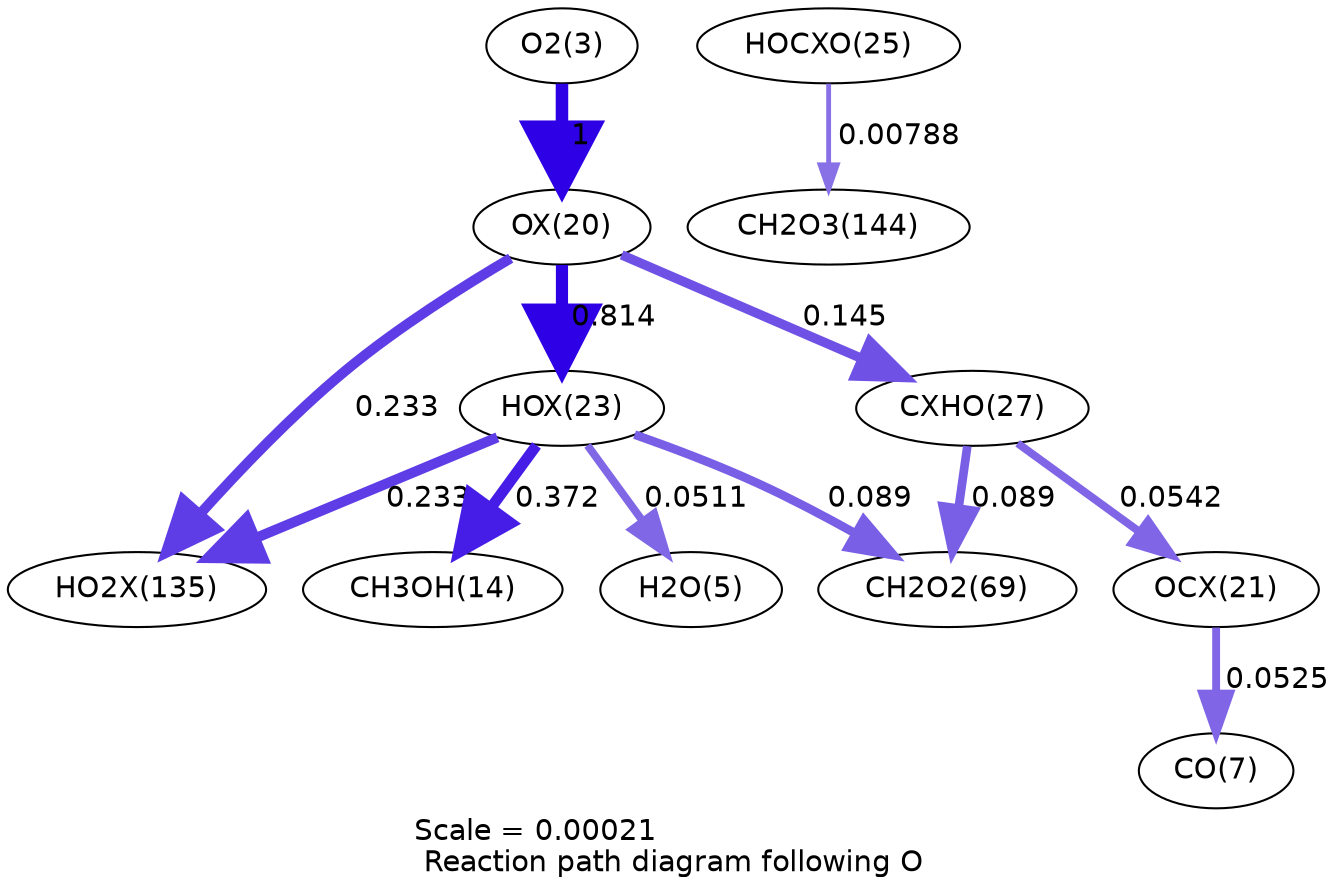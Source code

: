 digraph reaction_paths {
center=1;
s5 -> s28[fontname="Helvetica", penwidth=6, arrowsize=3, color="0.7, 1.5, 0.9"
, label=" 1"];
s28 -> s31[fontname="Helvetica", penwidth=5.84, arrowsize=2.92, color="0.7, 1.31, 0.9"
, label=" 0.814"];
s28 -> s35[fontname="Helvetica", penwidth=4.54, arrowsize=2.27, color="0.7, 0.645, 0.9"
, label=" 0.145"];
s28 -> s46[fontname="Helvetica", penwidth=4.9, arrowsize=2.45, color="0.7, 0.733, 0.9"
, label=" 0.233"];
s31 -> s16[fontname="Helvetica", penwidth=5.25, arrowsize=2.63, color="0.7, 0.872, 0.9"
, label=" 0.372"];
s31 -> s7[fontname="Helvetica", penwidth=3.76, arrowsize=1.88, color="0.7, 0.551, 0.9"
, label=" 0.0511"];
s31 -> s22[fontname="Helvetica", penwidth=4.17, arrowsize=2.09, color="0.7, 0.589, 0.9"
, label=" 0.089"];
s31 -> s46[fontname="Helvetica", penwidth=4.9, arrowsize=2.45, color="0.7, 0.733, 0.9"
, label=" 0.233"];
s35 -> s29[fontname="Helvetica", penwidth=3.8, arrowsize=1.9, color="0.7, 0.554, 0.9"
, label=" 0.0542"];
s35 -> s22[fontname="Helvetica", penwidth=4.17, arrowsize=2.09, color="0.7, 0.589, 0.9"
, label=" 0.089"];
s29 -> s9[fontname="Helvetica", penwidth=3.78, arrowsize=1.89, color="0.7, 0.553, 0.9"
, label=" 0.0525"];
s33 -> s23[fontname="Helvetica", penwidth=2.34, arrowsize=1.17, color="0.7, 0.508, 0.9"
, label=" 0.00788"];
s5 [ fontname="Helvetica", label="O2(3)"];
s7 [ fontname="Helvetica", label="H2O(5)"];
s9 [ fontname="Helvetica", label="CO(7)"];
s16 [ fontname="Helvetica", label="CH3OH(14)"];
s22 [ fontname="Helvetica", label="CH2O2(69)"];
s23 [ fontname="Helvetica", label="CH2O3(144)"];
s28 [ fontname="Helvetica", label="OX(20)"];
s29 [ fontname="Helvetica", label="OCX(21)"];
s31 [ fontname="Helvetica", label="HOX(23)"];
s33 [ fontname="Helvetica", label="HOCXO(25)"];
s35 [ fontname="Helvetica", label="CXHO(27)"];
s46 [ fontname="Helvetica", label="HO2X(135)"];
 label = "Scale = 0.00021\l Reaction path diagram following O";
 fontname = "Helvetica";
}
